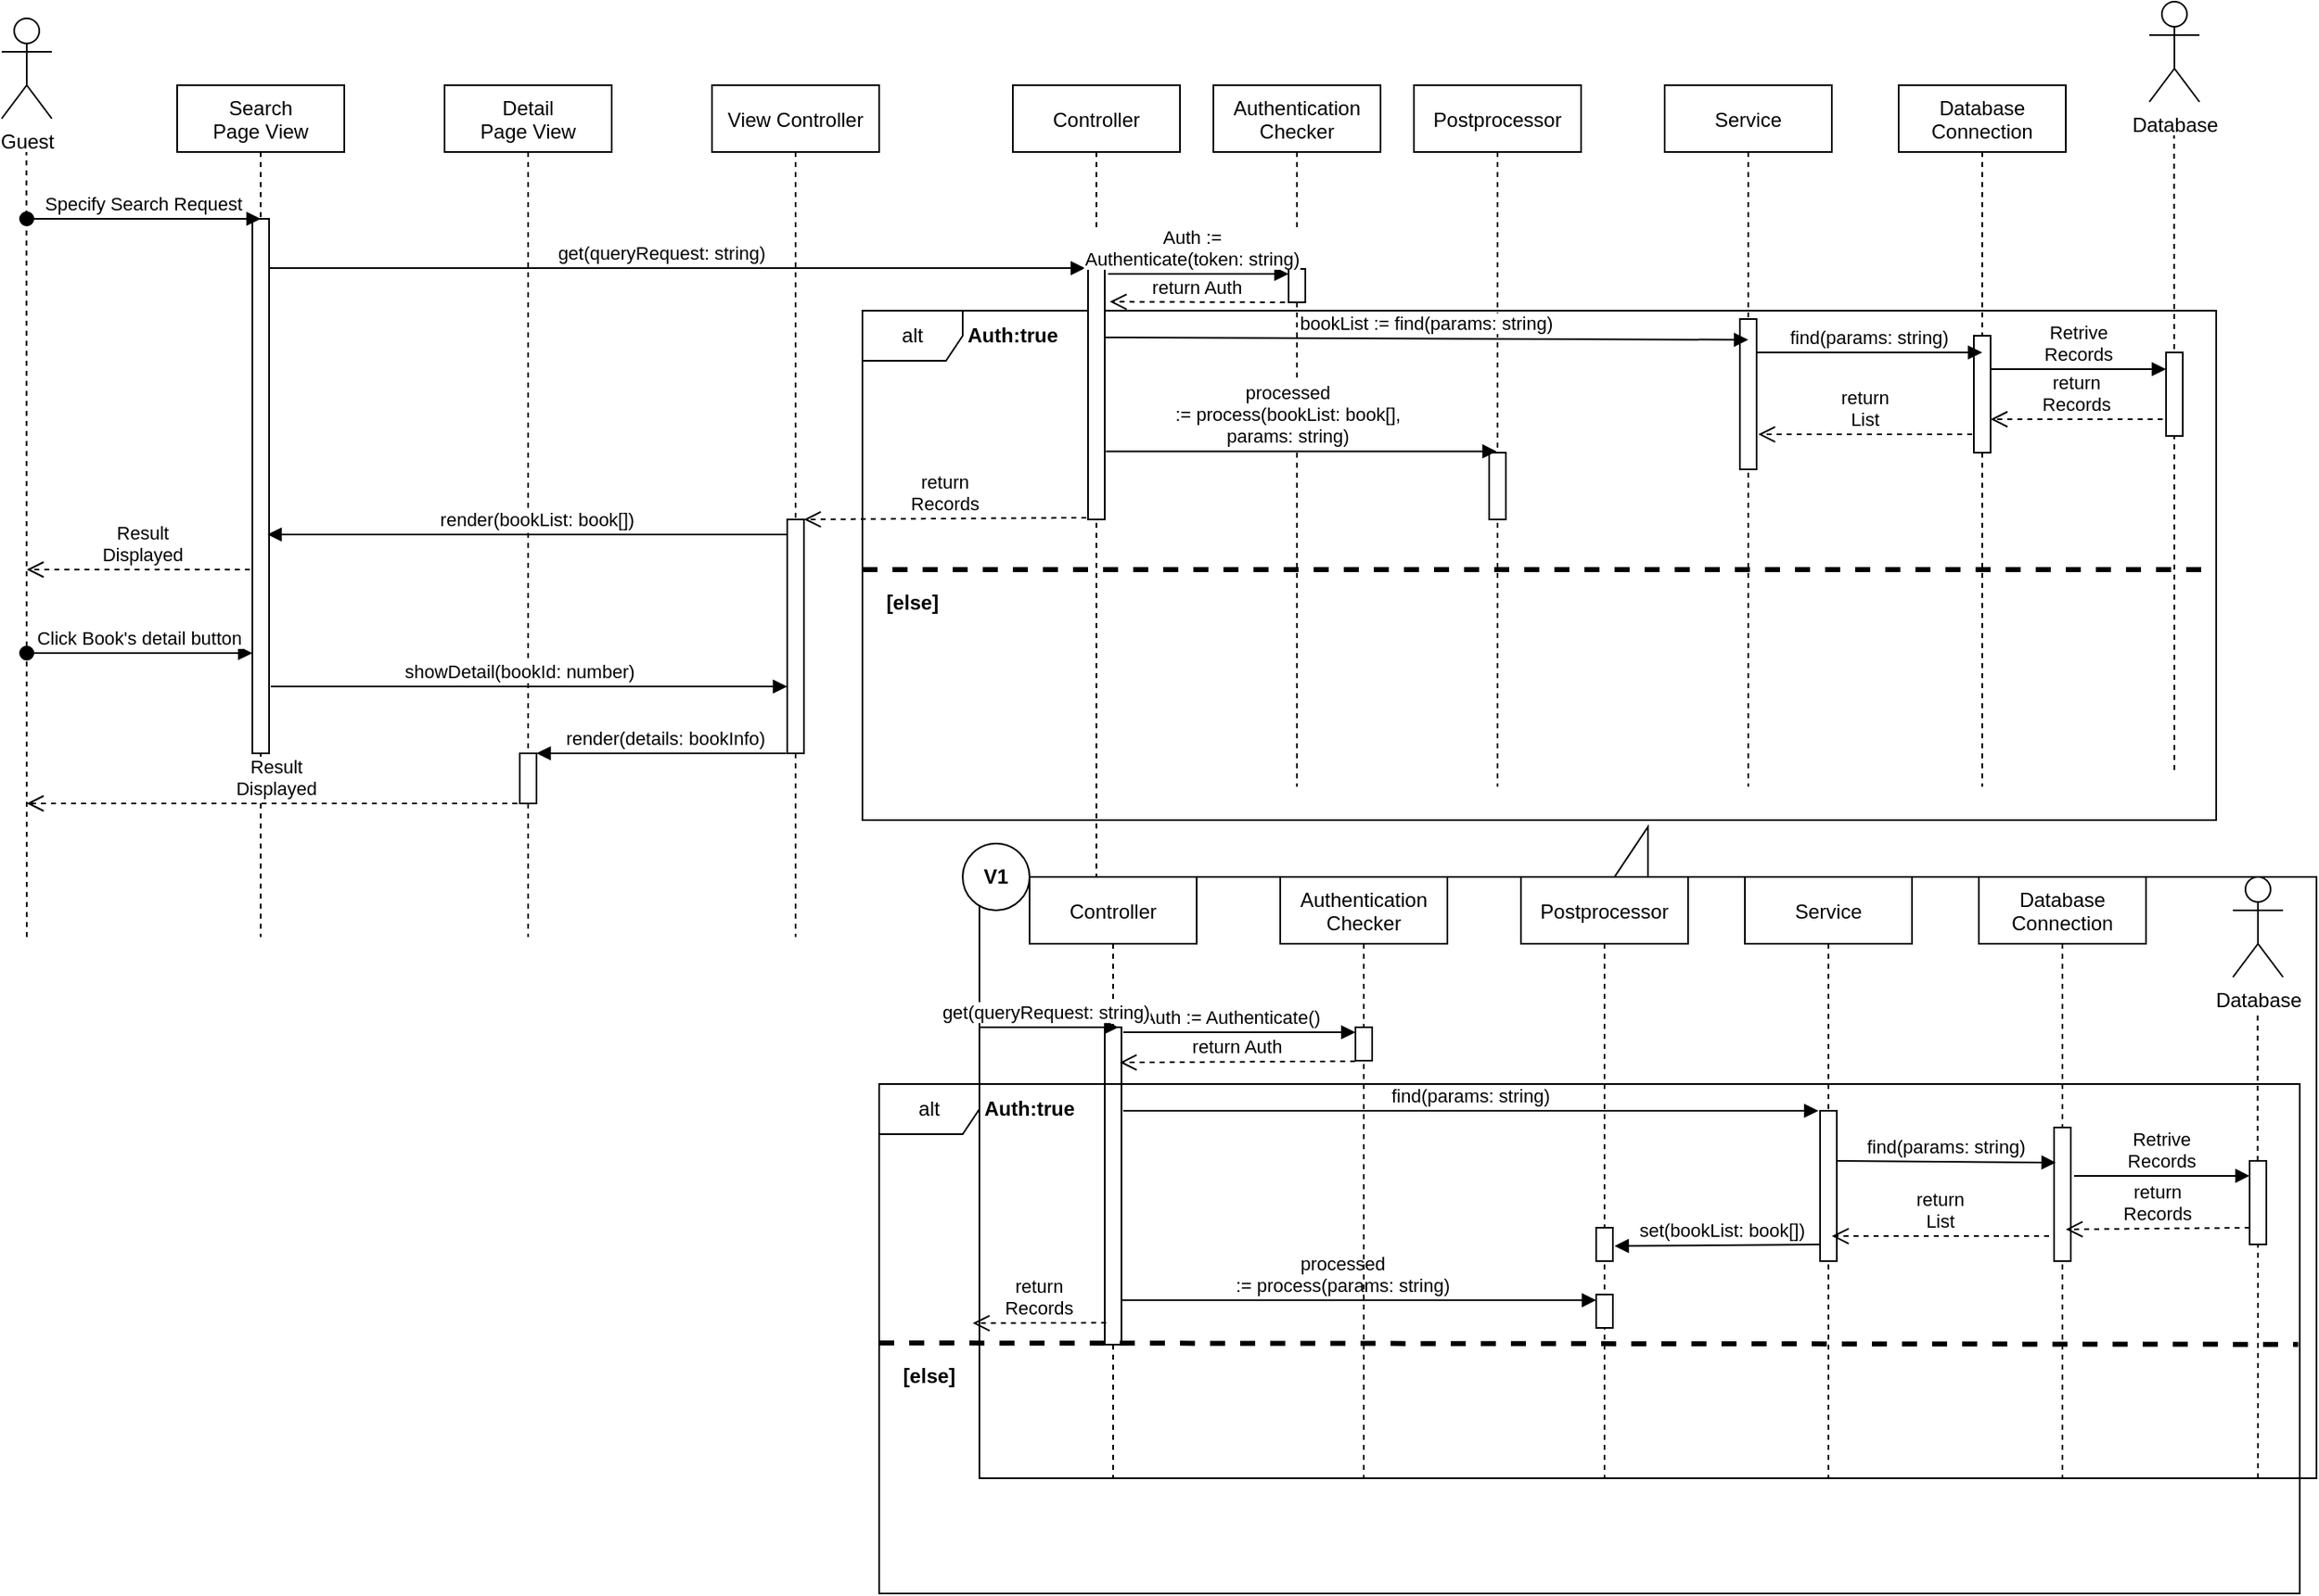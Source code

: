 <?xml version="1.0" encoding="UTF-8"?>
<mxfile version="14.6.13" type="google">
  <diagram id="kgpKYQtTHZ0yAKxKKP6v" name="Page-1">
    <mxGraphModel dx="1550" dy="783" grid="1" gridSize="10" guides="1" tooltips="1" connect="1" arrows="1" fold="1" page="1" pageScale="1" pageWidth="850" pageHeight="1100" math="0" shadow="0">
      <root>
        <mxCell id="0" />
        <mxCell id="1" parent="0" />
        <mxCell id="8rC092QRRUWHJb2w5bCp-1" value="alt" style="shape=umlFrame;whiteSpace=wrap;html=1;" parent="1" vertex="1">
          <mxGeometry x="210" y="215" width="810" height="305" as="geometry" />
        </mxCell>
        <mxCell id="UbQzmNmXMgYIMzrZBekG-3" value="Database&#xa;Connection" style="shape=umlLifeline;perimeter=lifelinePerimeter;container=1;collapsible=0;recursiveResize=0;rounded=0;shadow=0;strokeWidth=1;" parent="1" vertex="1">
          <mxGeometry x="830" y="80" width="100" height="420" as="geometry" />
        </mxCell>
        <mxCell id="UbQzmNmXMgYIMzrZBekG-4" value="" style="points=[];perimeter=orthogonalPerimeter;rounded=0;shadow=0;strokeWidth=1;" parent="UbQzmNmXMgYIMzrZBekG-3" vertex="1">
          <mxGeometry x="45" y="150" width="10" height="70" as="geometry" />
        </mxCell>
        <mxCell id="4oxMGhQ7KNxWNzPkbcb4-1" value="Service" style="shape=umlLifeline;perimeter=lifelinePerimeter;container=1;collapsible=0;recursiveResize=0;rounded=0;shadow=0;strokeWidth=1;" parent="1" vertex="1">
          <mxGeometry x="690" y="80" width="100" height="420" as="geometry" />
        </mxCell>
        <mxCell id="4oxMGhQ7KNxWNzPkbcb4-2" value="" style="points=[];perimeter=orthogonalPerimeter;rounded=0;shadow=0;strokeWidth=1;" parent="4oxMGhQ7KNxWNzPkbcb4-1" vertex="1">
          <mxGeometry x="45" y="140" width="10" height="90" as="geometry" />
        </mxCell>
        <mxCell id="UbQzmNmXMgYIMzrZBekG-38" value="Authentication&#xa;Checker" style="shape=umlLifeline;perimeter=lifelinePerimeter;container=1;collapsible=0;recursiveResize=0;rounded=0;shadow=0;strokeWidth=1;" parent="1" vertex="1">
          <mxGeometry x="420" y="80" width="100" height="420" as="geometry" />
        </mxCell>
        <mxCell id="UbQzmNmXMgYIMzrZBekG-39" value="" style="points=[];perimeter=orthogonalPerimeter;rounded=0;shadow=0;strokeWidth=1;" parent="UbQzmNmXMgYIMzrZBekG-38" vertex="1">
          <mxGeometry x="45" y="110" width="10" height="20" as="geometry" />
        </mxCell>
        <mxCell id="3nuBFxr9cyL0pnOWT2aG-1" value="View Controller" style="shape=umlLifeline;perimeter=lifelinePerimeter;container=1;collapsible=0;recursiveResize=0;rounded=0;shadow=0;strokeWidth=1;" parent="1" vertex="1">
          <mxGeometry x="120" y="80" width="100" height="510" as="geometry" />
        </mxCell>
        <mxCell id="3nuBFxr9cyL0pnOWT2aG-5" value="Controller" style="shape=umlLifeline;perimeter=lifelinePerimeter;container=1;collapsible=0;recursiveResize=0;rounded=0;shadow=0;strokeWidth=1;" parent="1" vertex="1">
          <mxGeometry x="300" y="80" width="100" height="510" as="geometry" />
        </mxCell>
        <mxCell id="3nuBFxr9cyL0pnOWT2aG-6" value="" style="points=[];perimeter=orthogonalPerimeter;rounded=0;shadow=0;strokeWidth=1;" parent="3nuBFxr9cyL0pnOWT2aG-5" vertex="1">
          <mxGeometry x="45" y="110" width="10" height="150" as="geometry" />
        </mxCell>
        <mxCell id="UbQzmNmXMgYIMzrZBekG-1" value="Postprocessor" style="shape=umlLifeline;perimeter=lifelinePerimeter;container=1;collapsible=0;recursiveResize=0;rounded=0;shadow=0;strokeWidth=1;" parent="1" vertex="1">
          <mxGeometry x="540" y="80" width="100" height="420" as="geometry" />
        </mxCell>
        <mxCell id="UbQzmNmXMgYIMzrZBekG-2" value="" style="points=[];perimeter=orthogonalPerimeter;rounded=0;shadow=0;strokeWidth=1;" parent="UbQzmNmXMgYIMzrZBekG-1" vertex="1">
          <mxGeometry x="45" y="220" width="10" height="40" as="geometry" />
        </mxCell>
        <mxCell id="4oxMGhQ7KNxWNzPkbcb4-4" value="find(params: string)" style="verticalAlign=bottom;endArrow=block;shadow=0;strokeWidth=1;entryX=-0.1;entryY=0.25;entryDx=0;entryDy=0;entryPerimeter=0;" parent="UbQzmNmXMgYIMzrZBekG-1" source="4oxMGhQ7KNxWNzPkbcb4-2" edge="1">
          <mxGeometry relative="1" as="geometry">
            <mxPoint x="-39" y="161" as="sourcePoint" />
            <mxPoint x="340" y="160" as="targetPoint" />
            <Array as="points" />
          </mxGeometry>
        </mxCell>
        <mxCell id="UbQzmNmXMgYIMzrZBekG-5" value="Guest" style="shape=umlActor;verticalLabelPosition=bottom;verticalAlign=top;html=1;outlineConnect=0;" parent="1" vertex="1">
          <mxGeometry x="-305" y="40" width="30" height="60" as="geometry" />
        </mxCell>
        <mxCell id="UbQzmNmXMgYIMzrZBekG-7" value="bookList := find(params: string)" style="verticalAlign=bottom;endArrow=block;shadow=0;strokeWidth=1;entryX=0.5;entryY=0.138;entryDx=0;entryDy=0;entryPerimeter=0;" parent="1" target="4oxMGhQ7KNxWNzPkbcb4-2" edge="1">
          <mxGeometry relative="1" as="geometry">
            <mxPoint x="355" y="231" as="sourcePoint" />
            <mxPoint x="730" y="231" as="targetPoint" />
            <Array as="points" />
          </mxGeometry>
        </mxCell>
        <mxCell id="UbQzmNmXMgYIMzrZBekG-8" value="Database" style="shape=umlActor;verticalLabelPosition=bottom;verticalAlign=top;html=1;outlineConnect=0;" parent="1" vertex="1">
          <mxGeometry x="980" y="30" width="30" height="60" as="geometry" />
        </mxCell>
        <mxCell id="UbQzmNmXMgYIMzrZBekG-9" value="" style="endArrow=none;dashed=1;html=1;startArrow=none;" parent="1" edge="1">
          <mxGeometry width="50" height="50" relative="1" as="geometry">
            <mxPoint x="-290" y="590" as="sourcePoint" />
            <mxPoint x="-290.2" y="120" as="targetPoint" />
          </mxGeometry>
        </mxCell>
        <mxCell id="UbQzmNmXMgYIMzrZBekG-10" value="" style="endArrow=none;dashed=1;html=1;startArrow=none;" parent="1" edge="1">
          <mxGeometry width="50" height="50" relative="1" as="geometry">
            <mxPoint x="995" y="490" as="sourcePoint" />
            <mxPoint x="994.8" y="110" as="targetPoint" />
          </mxGeometry>
        </mxCell>
        <mxCell id="UbQzmNmXMgYIMzrZBekG-12" value="" style="points=[];perimeter=orthogonalPerimeter;rounded=0;shadow=0;strokeWidth=1;" parent="1" vertex="1">
          <mxGeometry x="165" y="340" width="10" height="140" as="geometry" />
        </mxCell>
        <mxCell id="UbQzmNmXMgYIMzrZBekG-17" value="Retrive&#xa;Records" style="verticalAlign=bottom;endArrow=block;shadow=0;strokeWidth=1;exitX=1.027;exitY=0.324;exitDx=0;exitDy=0;exitPerimeter=0;" parent="1" edge="1">
          <mxGeometry relative="1" as="geometry">
            <mxPoint x="885.27" y="250" as="sourcePoint" />
            <mxPoint x="990" y="250" as="targetPoint" />
            <Array as="points" />
          </mxGeometry>
        </mxCell>
        <mxCell id="UbQzmNmXMgYIMzrZBekG-18" value="" style="points=[];perimeter=orthogonalPerimeter;rounded=0;shadow=0;strokeWidth=1;" parent="1" vertex="1">
          <mxGeometry x="990" y="240" width="10" height="50" as="geometry" />
        </mxCell>
        <mxCell id="UbQzmNmXMgYIMzrZBekG-20" value="return&#xa;Records" style="verticalAlign=bottom;endArrow=open;dashed=1;endSize=8;shadow=0;strokeWidth=1;exitX=-0.2;exitY=0.8;exitDx=0;exitDy=0;exitPerimeter=0;" parent="1" source="UbQzmNmXMgYIMzrZBekG-18" target="UbQzmNmXMgYIMzrZBekG-4" edge="1">
          <mxGeometry relative="1" as="geometry">
            <mxPoint x="650" y="280.0" as="targetPoint" />
            <mxPoint x="980" y="280" as="sourcePoint" />
            <Array as="points" />
          </mxGeometry>
        </mxCell>
        <mxCell id="UbQzmNmXMgYIMzrZBekG-23" value="processed &#xa;:= process(bookList: book[], &#xa;params: string)" style="verticalAlign=bottom;endArrow=block;shadow=0;strokeWidth=1;exitX=1.066;exitY=0.588;exitDx=0;exitDy=0;exitPerimeter=0;" parent="1" target="UbQzmNmXMgYIMzrZBekG-1" edge="1">
          <mxGeometry x="-0.067" relative="1" as="geometry">
            <mxPoint x="355.66" y="299.2" as="sourcePoint" />
            <mxPoint x="515" y="300" as="targetPoint" />
            <Array as="points" />
            <mxPoint as="offset" />
          </mxGeometry>
        </mxCell>
        <mxCell id="UbQzmNmXMgYIMzrZBekG-27" value="return&#xa;Records" style="verticalAlign=bottom;endArrow=open;dashed=1;endSize=8;shadow=0;strokeWidth=1;exitX=-0.1;exitY=0.993;exitDx=0;exitDy=0;exitPerimeter=0;" parent="1" source="3nuBFxr9cyL0pnOWT2aG-6" target="UbQzmNmXMgYIMzrZBekG-12" edge="1">
          <mxGeometry relative="1" as="geometry">
            <mxPoint x="240" y="360" as="targetPoint" />
            <mxPoint x="344.74" y="360.06" as="sourcePoint" />
          </mxGeometry>
        </mxCell>
        <mxCell id="UbQzmNmXMgYIMzrZBekG-31" value="Result&#xa;Displayed" style="verticalAlign=bottom;endArrow=open;dashed=1;endSize=8;shadow=0;strokeWidth=1;" parent="1" source="UbQzmNmXMgYIMzrZBekG-34" edge="1">
          <mxGeometry relative="1" as="geometry">
            <mxPoint x="-290" y="370" as="targetPoint" />
            <mxPoint x="159.74" y="430.0" as="sourcePoint" />
          </mxGeometry>
        </mxCell>
        <mxCell id="LMMAF-Q45FX-cKEPreNF-2" value="" style="shape=callout;whiteSpace=wrap;html=1;perimeter=calloutPerimeter;rotation=-180;" parent="1" vertex="1">
          <mxGeometry x="280" y="524" width="800" height="390" as="geometry" />
        </mxCell>
        <mxCell id="LMMAF-Q45FX-cKEPreNF-3" value="Controller" style="shape=umlLifeline;perimeter=lifelinePerimeter;container=1;collapsible=0;recursiveResize=0;rounded=0;shadow=0;strokeWidth=1;" parent="1" vertex="1">
          <mxGeometry x="310" y="554" width="100" height="360" as="geometry" />
        </mxCell>
        <mxCell id="LMMAF-Q45FX-cKEPreNF-4" value="" style="points=[];perimeter=orthogonalPerimeter;rounded=0;shadow=0;strokeWidth=1;" parent="LMMAF-Q45FX-cKEPreNF-3" vertex="1">
          <mxGeometry x="45" y="90" width="10" height="190" as="geometry" />
        </mxCell>
        <mxCell id="LMMAF-Q45FX-cKEPreNF-5" value="Postprocessor" style="shape=umlLifeline;perimeter=lifelinePerimeter;container=1;collapsible=0;recursiveResize=0;rounded=0;shadow=0;strokeWidth=1;" parent="1" vertex="1">
          <mxGeometry x="604" y="554" width="100" height="360" as="geometry" />
        </mxCell>
        <mxCell id="LMMAF-Q45FX-cKEPreNF-6" value="" style="points=[];perimeter=orthogonalPerimeter;rounded=0;shadow=0;strokeWidth=1;" parent="LMMAF-Q45FX-cKEPreNF-5" vertex="1">
          <mxGeometry x="45" y="210" width="10" height="20" as="geometry" />
        </mxCell>
        <mxCell id="LMMAF-Q45FX-cKEPreNF-25" value="" style="points=[];perimeter=orthogonalPerimeter;rounded=0;shadow=0;strokeWidth=1;" parent="LMMAF-Q45FX-cKEPreNF-5" vertex="1">
          <mxGeometry x="45" y="250" width="10" height="20" as="geometry" />
        </mxCell>
        <mxCell id="LMMAF-Q45FX-cKEPreNF-7" value="Database&#xa;Connection" style="shape=umlLifeline;perimeter=lifelinePerimeter;container=1;collapsible=0;recursiveResize=0;rounded=0;shadow=0;strokeWidth=1;" parent="1" vertex="1">
          <mxGeometry x="878" y="554" width="100" height="360" as="geometry" />
        </mxCell>
        <mxCell id="LMMAF-Q45FX-cKEPreNF-8" value="" style="points=[];perimeter=orthogonalPerimeter;rounded=0;shadow=0;strokeWidth=1;" parent="LMMAF-Q45FX-cKEPreNF-7" vertex="1">
          <mxGeometry x="45" y="150" width="10" height="80" as="geometry" />
        </mxCell>
        <mxCell id="LMMAF-Q45FX-cKEPreNF-18" value="find(params: string)" style="verticalAlign=bottom;endArrow=block;shadow=0;strokeWidth=1;exitX=1.2;exitY=0.263;exitDx=0;exitDy=0;exitPerimeter=0;" parent="1" edge="1">
          <mxGeometry relative="1" as="geometry">
            <mxPoint x="366" y="693.97" as="sourcePoint" />
            <mxPoint x="782" y="694" as="targetPoint" />
            <Array as="points" />
          </mxGeometry>
        </mxCell>
        <mxCell id="LMMAF-Q45FX-cKEPreNF-19" value="" style="endArrow=none;dashed=1;html=1;startArrow=none;" parent="1" edge="1">
          <mxGeometry width="50" height="50" relative="1" as="geometry">
            <mxPoint x="1045" y="914" as="sourcePoint" />
            <mxPoint x="1045" y="774" as="targetPoint" />
          </mxGeometry>
        </mxCell>
        <mxCell id="LMMAF-Q45FX-cKEPreNF-20" value="Retrive&#xa;Records" style="verticalAlign=bottom;endArrow=block;shadow=0;strokeWidth=1;exitX=1.2;exitY=0.363;exitDx=0;exitDy=0;exitPerimeter=0;" parent="1" source="LMMAF-Q45FX-cKEPreNF-8" edge="1">
          <mxGeometry relative="1" as="geometry">
            <mxPoint x="940" y="733" as="sourcePoint" />
            <mxPoint x="1040" y="732.97" as="targetPoint" />
            <Array as="points" />
          </mxGeometry>
        </mxCell>
        <mxCell id="LMMAF-Q45FX-cKEPreNF-21" value="return&#xa;Records" style="verticalAlign=bottom;endArrow=open;dashed=1;endSize=8;exitX=-0.026;exitY=1.002;shadow=0;strokeWidth=1;exitDx=0;exitDy=0;exitPerimeter=0;" parent="1" edge="1">
          <mxGeometry relative="1" as="geometry">
            <mxPoint x="930" y="765" as="targetPoint" />
            <mxPoint x="1040.0" y="764.03" as="sourcePoint" />
          </mxGeometry>
        </mxCell>
        <mxCell id="LMMAF-Q45FX-cKEPreNF-23" value="set(bookList: book[])" style="verticalAlign=bottom;endArrow=block;shadow=0;strokeWidth=1;" parent="1" edge="1">
          <mxGeometry relative="1" as="geometry">
            <mxPoint x="789" y="774" as="sourcePoint" />
            <mxPoint x="660" y="775" as="targetPoint" />
            <Array as="points" />
          </mxGeometry>
        </mxCell>
        <mxCell id="LMMAF-Q45FX-cKEPreNF-24" value="processed &#xa;:= process(params: string)" style="verticalAlign=bottom;endArrow=block;shadow=0;strokeWidth=1;exitX=1;exitY=0.86;exitDx=0;exitDy=0;exitPerimeter=0;" parent="1" source="LMMAF-Q45FX-cKEPreNF-4" target="LMMAF-Q45FX-cKEPreNF-25" edge="1">
          <mxGeometry x="-0.067" relative="1" as="geometry">
            <mxPoint x="464.83" y="814.2" as="sourcePoint" />
            <mxPoint x="595.17" y="814" as="targetPoint" />
            <Array as="points" />
            <mxPoint as="offset" />
          </mxGeometry>
        </mxCell>
        <mxCell id="LMMAF-Q45FX-cKEPreNF-26" value="return&#xa;Records" style="verticalAlign=bottom;endArrow=open;dashed=1;endSize=8;shadow=0;strokeWidth=1;exitX=0.083;exitY=0.931;exitDx=0;exitDy=0;exitPerimeter=0;entryX=1.005;entryY=0.238;entryDx=0;entryDy=0;entryPerimeter=0;" parent="1" source="LMMAF-Q45FX-cKEPreNF-4" target="LMMAF-Q45FX-cKEPreNF-2" edge="1">
          <mxGeometry relative="1" as="geometry">
            <mxPoint x="280" y="824" as="targetPoint" />
            <mxPoint x="350" y="824" as="sourcePoint" />
          </mxGeometry>
        </mxCell>
        <mxCell id="LMMAF-Q45FX-cKEPreNF-28" value="" style="ellipse;whiteSpace=wrap;html=1;aspect=fixed;" parent="1" vertex="1">
          <mxGeometry x="270" y="534" width="40" height="40" as="geometry" />
        </mxCell>
        <mxCell id="LMMAF-Q45FX-cKEPreNF-27" value="&lt;b&gt;V1&lt;/b&gt;" style="text;html=1;strokeColor=none;fillColor=none;align=center;verticalAlign=middle;whiteSpace=wrap;rounded=0;" parent="1" vertex="1">
          <mxGeometry x="270" y="544" width="40" height="20" as="geometry" />
        </mxCell>
        <mxCell id="UbQzmNmXMgYIMzrZBekG-32" value="Detail&#xa;Page View" style="shape=umlLifeline;perimeter=lifelinePerimeter;container=1;collapsible=0;recursiveResize=0;rounded=0;shadow=0;strokeWidth=1;" parent="1" vertex="1">
          <mxGeometry x="-40" y="80" width="100" height="510" as="geometry" />
        </mxCell>
        <mxCell id="UbQzmNmXMgYIMzrZBekG-33" value="" style="points=[];perimeter=orthogonalPerimeter;rounded=0;shadow=0;strokeWidth=1;" parent="UbQzmNmXMgYIMzrZBekG-32" vertex="1">
          <mxGeometry x="45" y="400" width="10" height="30" as="geometry" />
        </mxCell>
        <mxCell id="UbQzmNmXMgYIMzrZBekG-34" value="Search &#xa;Page View" style="shape=umlLifeline;perimeter=lifelinePerimeter;container=1;collapsible=0;recursiveResize=0;rounded=0;shadow=0;strokeWidth=1;" parent="1" vertex="1">
          <mxGeometry x="-200" y="80" width="100" height="510" as="geometry" />
        </mxCell>
        <mxCell id="UbQzmNmXMgYIMzrZBekG-35" value="" style="points=[];perimeter=orthogonalPerimeter;rounded=0;shadow=0;strokeWidth=1;" parent="UbQzmNmXMgYIMzrZBekG-34" vertex="1">
          <mxGeometry x="45" y="80" width="10" height="320" as="geometry" />
        </mxCell>
        <mxCell id="UbQzmNmXMgYIMzrZBekG-37" value="Specify Search Request" style="verticalAlign=bottom;startArrow=oval;endArrow=block;startSize=8;shadow=0;strokeWidth=1;" parent="1" edge="1">
          <mxGeometry relative="1" as="geometry">
            <mxPoint x="-290" y="160" as="sourcePoint" />
            <mxPoint x="-150" y="160" as="targetPoint" />
          </mxGeometry>
        </mxCell>
        <mxCell id="3nuBFxr9cyL0pnOWT2aG-8" value="get(queryRequest: string)" style="verticalAlign=bottom;endArrow=block;shadow=0;strokeWidth=1;entryX=-0.18;entryY=-0.003;entryDx=0;entryDy=0;entryPerimeter=0;" parent="1" source="UbQzmNmXMgYIMzrZBekG-35" target="3nuBFxr9cyL0pnOWT2aG-6" edge="1">
          <mxGeometry x="-0.037" relative="1" as="geometry">
            <mxPoint x="275" y="160" as="sourcePoint" />
            <mxPoint x="340" y="192" as="targetPoint" />
            <Array as="points" />
            <mxPoint as="offset" />
          </mxGeometry>
        </mxCell>
        <mxCell id="UbQzmNmXMgYIMzrZBekG-40" value="render(bookList: book[])" style="verticalAlign=bottom;endArrow=block;shadow=0;strokeWidth=1;" parent="1" source="UbQzmNmXMgYIMzrZBekG-12" edge="1">
          <mxGeometry x="-0.037" relative="1" as="geometry">
            <mxPoint x="140" y="349" as="sourcePoint" />
            <mxPoint x="-146" y="349" as="targetPoint" />
            <Array as="points" />
            <mxPoint as="offset" />
          </mxGeometry>
        </mxCell>
        <mxCell id="UbQzmNmXMgYIMzrZBekG-41" value="Click Book&#39;s detail button" style="verticalAlign=bottom;startArrow=oval;endArrow=block;startSize=8;shadow=0;strokeWidth=1;" parent="1" target="UbQzmNmXMgYIMzrZBekG-35" edge="1">
          <mxGeometry relative="1" as="geometry">
            <mxPoint x="-290" y="420" as="sourcePoint" />
            <mxPoint x="-160" y="420" as="targetPoint" />
          </mxGeometry>
        </mxCell>
        <mxCell id="UbQzmNmXMgYIMzrZBekG-42" value="showDetail(bookId: number)" style="verticalAlign=bottom;endArrow=block;shadow=0;strokeWidth=1;" parent="1" target="UbQzmNmXMgYIMzrZBekG-12" edge="1">
          <mxGeometry x="-0.037" relative="1" as="geometry">
            <mxPoint x="-144" y="440.0" as="sourcePoint" />
            <mxPoint x="160" y="440" as="targetPoint" />
            <Array as="points" />
            <mxPoint as="offset" />
          </mxGeometry>
        </mxCell>
        <mxCell id="UbQzmNmXMgYIMzrZBekG-43" value="render(details: bookInfo)" style="verticalAlign=bottom;endArrow=block;shadow=0;strokeWidth=1;" parent="1" target="UbQzmNmXMgYIMzrZBekG-33" edge="1">
          <mxGeometry x="-0.037" relative="1" as="geometry">
            <mxPoint x="164.34" y="480" as="sourcePoint" />
            <mxPoint x="-144.33" y="480" as="targetPoint" />
            <Array as="points" />
            <mxPoint as="offset" />
          </mxGeometry>
        </mxCell>
        <mxCell id="UbQzmNmXMgYIMzrZBekG-44" value="Result&#xa;Displayed" style="verticalAlign=bottom;endArrow=open;dashed=1;endSize=8;shadow=0;strokeWidth=1;" parent="1" edge="1">
          <mxGeometry relative="1" as="geometry">
            <mxPoint x="-290" y="510" as="targetPoint" />
            <mxPoint x="9.5" y="510" as="sourcePoint" />
          </mxGeometry>
        </mxCell>
        <mxCell id="UbQzmNmXMgYIMzrZBekG-45" value="Auth := &#xa;Authenticate(token: string)" style="verticalAlign=bottom;endArrow=block;shadow=0;strokeWidth=1;" parent="1" edge="1">
          <mxGeometry x="-0.067" relative="1" as="geometry">
            <mxPoint x="357" y="193" as="sourcePoint" />
            <mxPoint x="465" y="193" as="targetPoint" />
            <Array as="points" />
            <mxPoint as="offset" />
          </mxGeometry>
        </mxCell>
        <mxCell id="UbQzmNmXMgYIMzrZBekG-46" value="return Auth" style="verticalAlign=bottom;endArrow=open;dashed=1;endSize=8;shadow=0;strokeWidth=1;exitX=0.083;exitY=0.931;exitDx=0;exitDy=0;exitPerimeter=0;entryX=1.3;entryY=0.131;entryDx=0;entryDy=0;entryPerimeter=0;" parent="1" target="3nuBFxr9cyL0pnOWT2aG-6" edge="1">
          <mxGeometry relative="1" as="geometry">
            <mxPoint x="387" y="210.35" as="targetPoint" />
            <mxPoint x="462.83" y="210.0" as="sourcePoint" />
          </mxGeometry>
        </mxCell>
        <mxCell id="4oxMGhQ7KNxWNzPkbcb4-5" value="return&#xa;List" style="verticalAlign=bottom;endArrow=open;dashed=1;endSize=8;shadow=0;strokeWidth=1;exitX=-0.1;exitY=0.843;exitDx=0;exitDy=0;exitPerimeter=0;entryX=1.1;entryY=0.767;entryDx=0;entryDy=0;entryPerimeter=0;" parent="1" source="UbQzmNmXMgYIMzrZBekG-4" target="4oxMGhQ7KNxWNzPkbcb4-2" edge="1">
          <mxGeometry relative="1" as="geometry">
            <mxPoint x="750" y="289" as="targetPoint" />
            <mxPoint x="870" y="289" as="sourcePoint" />
            <Array as="points" />
          </mxGeometry>
        </mxCell>
        <mxCell id="4oxMGhQ7KNxWNzPkbcb4-6" value="Database" style="shape=umlActor;verticalLabelPosition=bottom;verticalAlign=top;html=1;outlineConnect=0;" parent="1" vertex="1">
          <mxGeometry x="1030" y="554" width="30" height="60" as="geometry" />
        </mxCell>
        <mxCell id="4oxMGhQ7KNxWNzPkbcb4-7" value="" style="endArrow=none;dashed=1;html=1;startArrow=none;" parent="1" source="4oxMGhQ7KNxWNzPkbcb4-8" edge="1">
          <mxGeometry width="50" height="50" relative="1" as="geometry">
            <mxPoint x="1045" y="914" as="sourcePoint" />
            <mxPoint x="1044.8" y="634" as="targetPoint" />
          </mxGeometry>
        </mxCell>
        <mxCell id="4oxMGhQ7KNxWNzPkbcb4-8" value="" style="points=[];perimeter=orthogonalPerimeter;rounded=0;shadow=0;strokeWidth=1;" parent="1" vertex="1">
          <mxGeometry x="1040" y="724" width="10" height="50" as="geometry" />
        </mxCell>
        <mxCell id="4oxMGhQ7KNxWNzPkbcb4-9" value="Service" style="shape=umlLifeline;perimeter=lifelinePerimeter;container=1;collapsible=0;recursiveResize=0;rounded=0;shadow=0;strokeWidth=1;" parent="1" vertex="1">
          <mxGeometry x="738" y="554" width="100" height="360" as="geometry" />
        </mxCell>
        <mxCell id="4oxMGhQ7KNxWNzPkbcb4-10" value="" style="points=[];perimeter=orthogonalPerimeter;rounded=0;shadow=0;strokeWidth=1;" parent="4oxMGhQ7KNxWNzPkbcb4-9" vertex="1">
          <mxGeometry x="45" y="140" width="10" height="90" as="geometry" />
        </mxCell>
        <mxCell id="4oxMGhQ7KNxWNzPkbcb4-15" value="find(params: string)" style="verticalAlign=bottom;endArrow=block;shadow=0;strokeWidth=1;entryX=0.1;entryY=0.263;entryDx=0;entryDy=0;entryPerimeter=0;exitX=1;exitY=0.333;exitDx=0;exitDy=0;exitPerimeter=0;" parent="1" source="4oxMGhQ7KNxWNzPkbcb4-10" target="LMMAF-Q45FX-cKEPreNF-8" edge="1">
          <mxGeometry relative="1" as="geometry">
            <mxPoint x="780" y="724" as="sourcePoint" />
            <mxPoint x="905" y="724" as="targetPoint" />
            <Array as="points" />
          </mxGeometry>
        </mxCell>
        <mxCell id="4oxMGhQ7KNxWNzPkbcb4-16" value="return&#xa;List" style="verticalAlign=bottom;endArrow=open;dashed=1;endSize=8;shadow=0;strokeWidth=1;entryX=1.1;entryY=0.767;entryDx=0;entryDy=0;entryPerimeter=0;" parent="1" edge="1">
          <mxGeometry relative="1" as="geometry">
            <mxPoint x="790" y="769.02" as="targetPoint" />
            <mxPoint x="920" y="769" as="sourcePoint" />
            <Array as="points" />
          </mxGeometry>
        </mxCell>
        <mxCell id="4oxMGhQ7KNxWNzPkbcb4-17" value="Authentication&#xa;Checker" style="shape=umlLifeline;perimeter=lifelinePerimeter;container=1;collapsible=0;recursiveResize=0;rounded=0;shadow=0;strokeWidth=1;" parent="1" vertex="1">
          <mxGeometry x="460" y="554" width="100" height="360" as="geometry" />
        </mxCell>
        <mxCell id="4oxMGhQ7KNxWNzPkbcb4-18" value="" style="points=[];perimeter=orthogonalPerimeter;rounded=0;shadow=0;strokeWidth=1;" parent="4oxMGhQ7KNxWNzPkbcb4-17" vertex="1">
          <mxGeometry x="45" y="90" width="10" height="20" as="geometry" />
        </mxCell>
        <mxCell id="4oxMGhQ7KNxWNzPkbcb4-19" value="Auth := Authenticate()" style="verticalAlign=bottom;endArrow=block;shadow=0;strokeWidth=1;" parent="1" edge="1">
          <mxGeometry x="-0.067" relative="1" as="geometry">
            <mxPoint x="366" y="647" as="sourcePoint" />
            <mxPoint x="505" y="647" as="targetPoint" />
            <Array as="points" />
            <mxPoint as="offset" />
          </mxGeometry>
        </mxCell>
        <mxCell id="4oxMGhQ7KNxWNzPkbcb4-20" value="return Auth" style="verticalAlign=bottom;endArrow=open;dashed=1;endSize=8;shadow=0;strokeWidth=1;exitX=0.083;exitY=0.931;exitDx=0;exitDy=0;exitPerimeter=0;entryX=0.9;entryY=0.111;entryDx=0;entryDy=0;entryPerimeter=0;" parent="1" target="LMMAF-Q45FX-cKEPreNF-4" edge="1">
          <mxGeometry relative="1" as="geometry">
            <mxPoint x="400" y="664" as="targetPoint" />
            <mxPoint x="504.83" y="664.35" as="sourcePoint" />
          </mxGeometry>
        </mxCell>
        <mxCell id="4oxMGhQ7KNxWNzPkbcb4-21" value="get(queryRequest: string)" style="verticalAlign=bottom;endArrow=block;shadow=0;strokeWidth=1;entryX=-0.18;entryY=-0.003;entryDx=0;entryDy=0;entryPerimeter=0;" parent="1" edge="1">
          <mxGeometry x="-0.037" relative="1" as="geometry">
            <mxPoint x="280" y="644" as="sourcePoint" />
            <mxPoint x="363.2" y="644" as="targetPoint" />
            <Array as="points" />
            <mxPoint as="offset" />
          </mxGeometry>
        </mxCell>
        <mxCell id="8rC092QRRUWHJb2w5bCp-4" value="&lt;b&gt;Auth:true&lt;/b&gt;" style="text;html=1;strokeColor=none;fillColor=none;align=center;verticalAlign=middle;whiteSpace=wrap;rounded=0;" parent="1" vertex="1">
          <mxGeometry x="280" y="220" width="40" height="20" as="geometry" />
        </mxCell>
        <mxCell id="8rC092QRRUWHJb2w5bCp-5" value="" style="endArrow=none;dashed=1;html=1;strokeWidth=3;" parent="1" edge="1">
          <mxGeometry width="50" height="50" relative="1" as="geometry">
            <mxPoint x="210" y="370" as="sourcePoint" />
            <mxPoint x="1020" y="370" as="targetPoint" />
          </mxGeometry>
        </mxCell>
        <mxCell id="8rC092QRRUWHJb2w5bCp-6" value="&lt;b&gt;[else]&lt;/b&gt;" style="text;html=1;strokeColor=none;fillColor=none;align=center;verticalAlign=middle;whiteSpace=wrap;rounded=0;" parent="1" vertex="1">
          <mxGeometry x="220" y="380" width="40" height="20" as="geometry" />
        </mxCell>
        <mxCell id="vap_g9i6EEW9UsNn7wUl-1" value="alt" style="shape=umlFrame;whiteSpace=wrap;html=1;" vertex="1" parent="1">
          <mxGeometry x="220" y="678" width="850" height="305" as="geometry" />
        </mxCell>
        <mxCell id="vap_g9i6EEW9UsNn7wUl-2" value="&lt;b&gt;Auth:true&lt;/b&gt;" style="text;html=1;strokeColor=none;fillColor=none;align=center;verticalAlign=middle;whiteSpace=wrap;rounded=0;" vertex="1" parent="1">
          <mxGeometry x="290" y="683" width="40" height="20" as="geometry" />
        </mxCell>
        <mxCell id="vap_g9i6EEW9UsNn7wUl-3" value="" style="endArrow=none;dashed=1;html=1;strokeWidth=3;entryX=0.999;entryY=0.511;entryDx=0;entryDy=0;entryPerimeter=0;" edge="1" parent="1" target="vap_g9i6EEW9UsNn7wUl-1">
          <mxGeometry width="50" height="50" relative="1" as="geometry">
            <mxPoint x="220" y="833" as="sourcePoint" />
            <mxPoint x="1030" y="833" as="targetPoint" />
          </mxGeometry>
        </mxCell>
        <mxCell id="vap_g9i6EEW9UsNn7wUl-4" value="&lt;b&gt;[else]&lt;/b&gt;" style="text;html=1;strokeColor=none;fillColor=none;align=center;verticalAlign=middle;whiteSpace=wrap;rounded=0;" vertex="1" parent="1">
          <mxGeometry x="230" y="843" width="40" height="20" as="geometry" />
        </mxCell>
      </root>
    </mxGraphModel>
  </diagram>
</mxfile>
